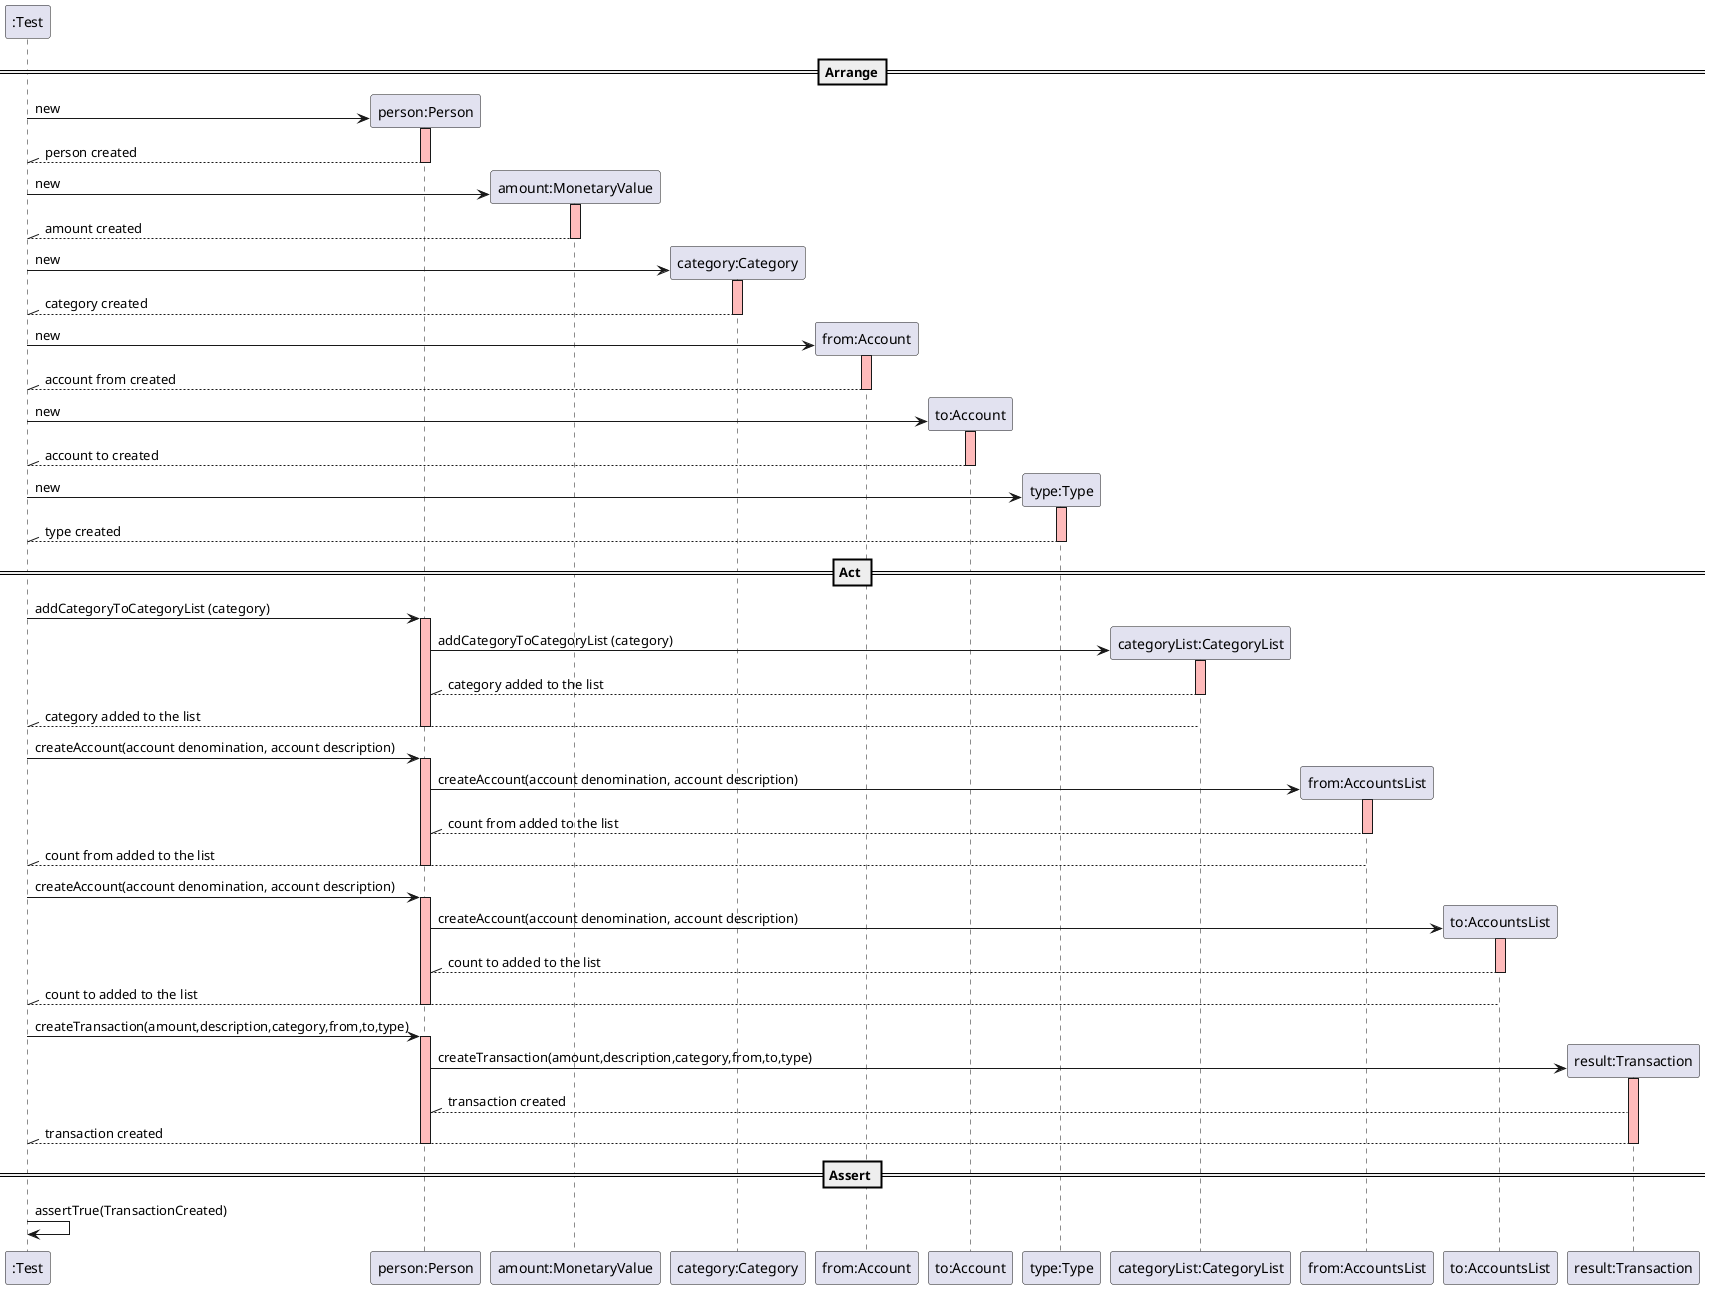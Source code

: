 @startuml
create ":Test"

==Arrange==

create "person:Person"
":Test" -> "person:Person" : new
activate "person:Person" #FFBBBB
":Test" //-- "person:Person"  : person created
deactivate "person:Person" #FFBBBB


create "amount:MonetaryValue"
":Test" -> "amount:MonetaryValue" : new
activate "amount:MonetaryValue"  #FFBBBB
":Test" //-- "amount:MonetaryValue" : amount created
deactivate "amount:MonetaryValue" #FFBBBB


create "category:Category"
":Test" -> "category:Category" : new
activate "category:Category"  #FFBBBB
":Test" //-- "category:Category" : category created
deactivate "category:Category" #FFBBBB

create "from:Account"
":Test" -> "from:Account" : new
activate "from:Account"  #FFBBBB
":Test" //-- "from:Account" : account from created
deactivate "from:Account" #FFBBBB

create "to:Account"
":Test" -> "to:Account" : new
activate "to:Account"  #FFBBBB
":Test" //-- "to:Account" : account to created
deactivate "to:Account" #FFBBBB

create "type:Type"
":Test" -> "type:Type" : new
activate "type:Type"  #FFBBBB
":Test" //-- "type:Type" : type created
deactivate "type:Type" #FFBBBB


== Act ==

":Test" -> "person:Person" : addCategoryToCategoryList (category)
activate "person:Person"  #FFBBBB

create "categoryList:CategoryList"
"person:Person" -> "categoryList:CategoryList" : addCategoryToCategoryList (category)
activate "categoryList:CategoryList"  #FFBBBB
"person:Person" //-- "categoryList:CategoryList" : category added to the list
deactivate "categoryList:CategoryList" #FFBBBB
":Test" //-- "categoryList:CategoryList" : category added to the list
deactivate "person:Person" #FFBBBB


":Test" -> "person:Person" : createAccount(account denomination, account description)
activate "person:Person"  #FFBBBB
create "from:AccountsList"
"person:Person" -> "from:AccountsList" : createAccount(account denomination, account description)
activate "from:AccountsList"  #FFBBBB
"person:Person" //-- "from:AccountsList" : count from added to the list
deactivate "from:AccountsList" #FFBBBB
":Test" //-- "from:AccountsList" : count from added to the list
deactivate "from:AccountsList" #FFBBBB
deactivate "person:Person" #FFBBBB


":Test" -> "person:Person" : createAccount(account denomination, account description)
activate "person:Person"  #FFBBBB
create "to:AccountsList"
"person:Person" -> "to:AccountsList" : createAccount(account denomination, account description)
activate "to:AccountsList"  #FFBBBB
"person:Person" //-- "to:AccountsList" : count to added to the list
deactivate "to:AccountsList" #FFBBBB
":Test" //-- "to:AccountsList" : count to added to the list
deactivate "to:AccountsList" #FFBBBB
deactivate "person:Person" #FFBBBB


":Test" -> "person:Person" : createTransaction(amount,description,category,from,to,type)
activate "person:Person"  #FFBBBB
create "result:Transaction"
"person:Person" -> "result:Transaction" : createTransaction(amount,description,category,from,to,type)
activate "result:Transaction"  #FFBBBB
"person:Person" //-- "result:Transaction"  : transaction created
":Test" //-- "result:Transaction" : transaction created
deactivate "result:Transaction" #FFBBBB
deactivate "person:Person" #FFBBBB


== Assert ==

":Test" -> ":Test" : assertTrue(TransactionCreated)

@enduml